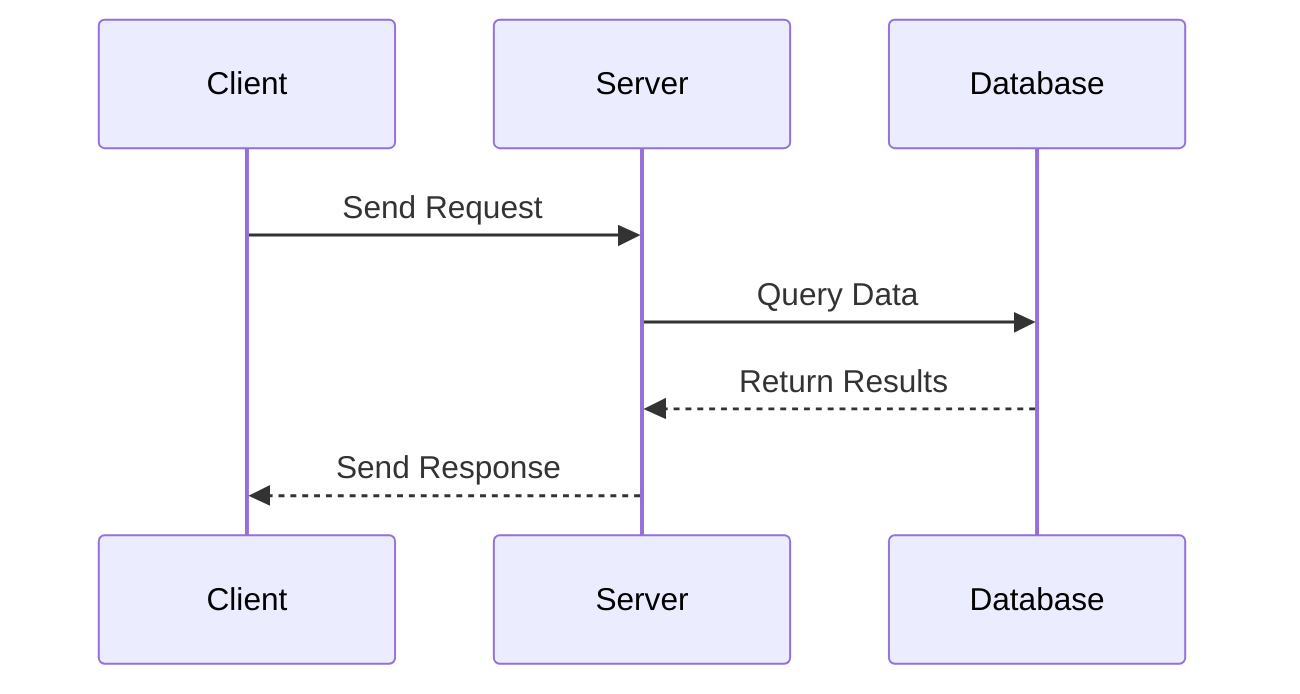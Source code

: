 sequenceDiagram
    participant Client
    participant Server
    participant Database

    Client->>Server: Send Request
    Server->>Database: Query Data
    Database-->>Server: Return Results
    Server-->>Client: Send Response